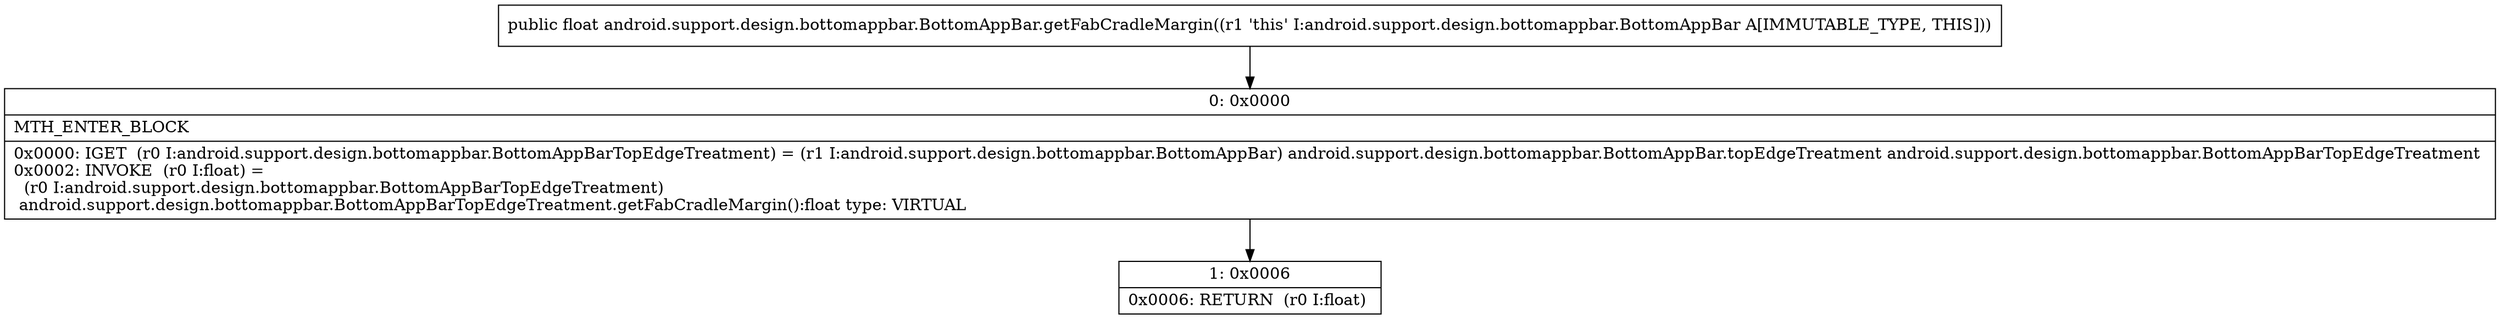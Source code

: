 digraph "CFG forandroid.support.design.bottomappbar.BottomAppBar.getFabCradleMargin()F" {
Node_0 [shape=record,label="{0\:\ 0x0000|MTH_ENTER_BLOCK\l|0x0000: IGET  (r0 I:android.support.design.bottomappbar.BottomAppBarTopEdgeTreatment) = (r1 I:android.support.design.bottomappbar.BottomAppBar) android.support.design.bottomappbar.BottomAppBar.topEdgeTreatment android.support.design.bottomappbar.BottomAppBarTopEdgeTreatment \l0x0002: INVOKE  (r0 I:float) = \l  (r0 I:android.support.design.bottomappbar.BottomAppBarTopEdgeTreatment)\l android.support.design.bottomappbar.BottomAppBarTopEdgeTreatment.getFabCradleMargin():float type: VIRTUAL \l}"];
Node_1 [shape=record,label="{1\:\ 0x0006|0x0006: RETURN  (r0 I:float) \l}"];
MethodNode[shape=record,label="{public float android.support.design.bottomappbar.BottomAppBar.getFabCradleMargin((r1 'this' I:android.support.design.bottomappbar.BottomAppBar A[IMMUTABLE_TYPE, THIS])) }"];
MethodNode -> Node_0;
Node_0 -> Node_1;
}

